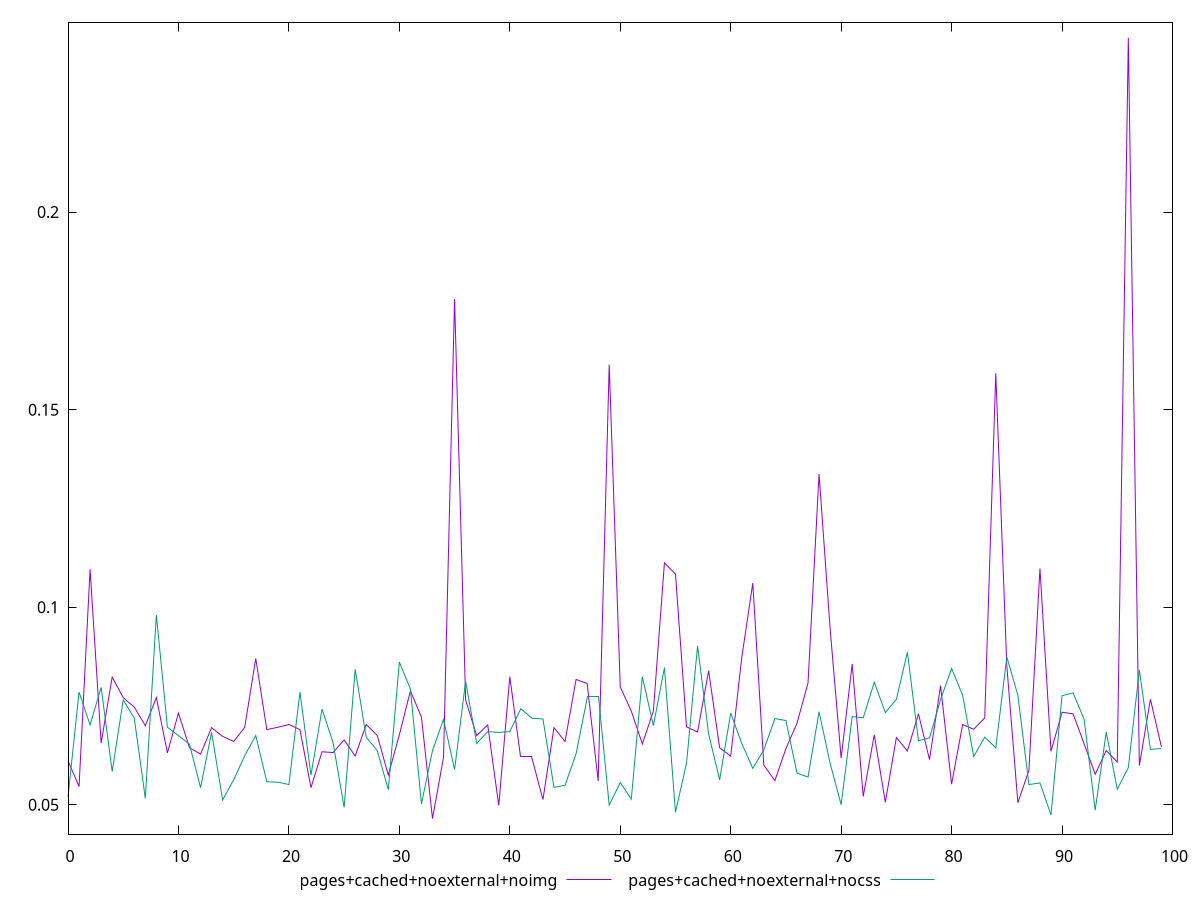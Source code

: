 reset
set terminal svg size 640, 500 enhanced background rgb 'white'
set output "reprap/network-rtt/comparison/line/8_vs_9.svg"

$pagesCachedNoexternalNoimg <<EOF
0 0.061099999999999995
1 0.0546
2 0.1096
3 0.0656
4 0.0823
5 0.0771
6 0.0747
7 0.06999999999999999
8 0.0771
9 0.0631
10 0.0732
11 0.0644
12 0.0628
13 0.06949999999999999
14 0.0673
15 0.066
16 0.0696
17 0.087
18 0.06899999999999999
19 0.0696
20 0.07029999999999999
21 0.06899999999999999
22 0.05430000000000001
23 0.0634
24 0.06319999999999999
25 0.0664
26 0.062299999999999994
27 0.07029999999999999
28 0.0675
29 0.057499999999999996
30 0.0677
31 0.0788
32 0.0722
33 0.0465
34 0.062
35 0.17800000000000002
36 0.0765
37 0.0675
38 0.0702
39 0.049800000000000004
40 0.0824
41 0.062099999999999995
42 0.06209999999999999
43 0.051300000000000005
44 0.06949999999999999
45 0.066
46 0.0817
47 0.08070000000000001
48 0.055999999999999994
49 0.16140000000000002
50 0.0798
51 0.0737
52 0.0654
53 0.0737
54 0.11120000000000001
55 0.1084
56 0.06969999999999998
57 0.0684
58 0.0839
59 0.0644
60 0.062299999999999994
61 0.0872
62 0.10609999999999999
63 0.059999999999999984
64 0.056100000000000004
65 0.0642
66 0.0706
67 0.08080000000000001
68 0.13369999999999999
69 0.09459999999999999
70 0.061799999999999994
71 0.0856
72 0.0521
73 0.0677
74 0.05059999999999999
75 0.067
76 0.06359999999999999
77 0.073
78 0.061399999999999996
79 0.0801
80 0.05520000000000001
81 0.07029999999999999
82 0.0691
83 0.072
84 0.1592
85 0.0851
86 0.050499999999999996
87 0.05869999999999999
88 0.10980000000000001
89 0.0635
90 0.07339999999999999
91 0.073
92 0.0654
93 0.057699999999999994
94 0.0637
95 0.06079999999999999
96 0.24409999999999998
97 0.059899999999999995
98 0.07669999999999999
99 0.0646
EOF

$pagesCachedNoexternalNocss <<EOF
0 0.052
1 0.0785
2 0.0702
3 0.0797
4 0.058399999999999994
5 0.0765
6 0.07189999999999999
7 0.0516
8 0.09799999999999998
9 0.0696
10 0.0675
11 0.0653
12 0.0543
13 0.0683
14 0.051199999999999996
15 0.05629999999999999
16 0.0624
17 0.0675
18 0.055800000000000016
19 0.0557
20 0.0551
21 0.0785
22 0.057499999999999996
23 0.07419999999999999
24 0.0657
25 0.0493
26 0.08429999999999999
27 0.0671
28 0.0637
29 0.0538
30 0.0861
31 0.07930000000000001
32 0.0502
33 0.0637
34 0.0716
35 0.058899999999999994
36 0.0812
37 0.0655
38 0.0685
39 0.0683
40 0.0685
41 0.0743
42 0.07189999999999999
43 0.0717
44 0.054400000000000004
45 0.054900000000000004
46 0.0629
47 0.0773
48 0.0773
49 0.0499
50 0.055600000000000004
51 0.0514
52 0.0824
53 0.06999999999999999
54 0.0847
55 0.0481
56 0.0605
57 0.0902
58 0.0679
59 0.05629999999999999
60 0.0732
61 0.0655
62 0.059199999999999996
63 0.0639
64 0.07179999999999999
65 0.0713
66 0.057999999999999996
67 0.05699999999999999
68 0.0735
69 0.0605
70 0.049999999999999996
71 0.07229999999999999
72 0.072
73 0.081
74 0.07329999999999999
75 0.07669999999999999
76 0.0886
77 0.0662
78 0.0669
79 0.0766
80 0.0845
81 0.0777
82 0.062200000000000005
83 0.0671
84 0.0644
85 0.08739999999999999
86 0.0777
87 0.05510000000000001
88 0.05550000000000001
89 0.0474
90 0.07759999999999999
91 0.0783
92 0.0716
93 0.0486
94 0.0684
95 0.05389999999999999
96 0.059399999999999994
97 0.0841
98 0.064
99 0.0642
EOF

set key outside below
set yrange [0.042548:0.248052]

plot \
  $pagesCachedNoexternalNoimg title "pages+cached+noexternal+noimg" with line, \
  $pagesCachedNoexternalNocss title "pages+cached+noexternal+nocss" with line, \


reset